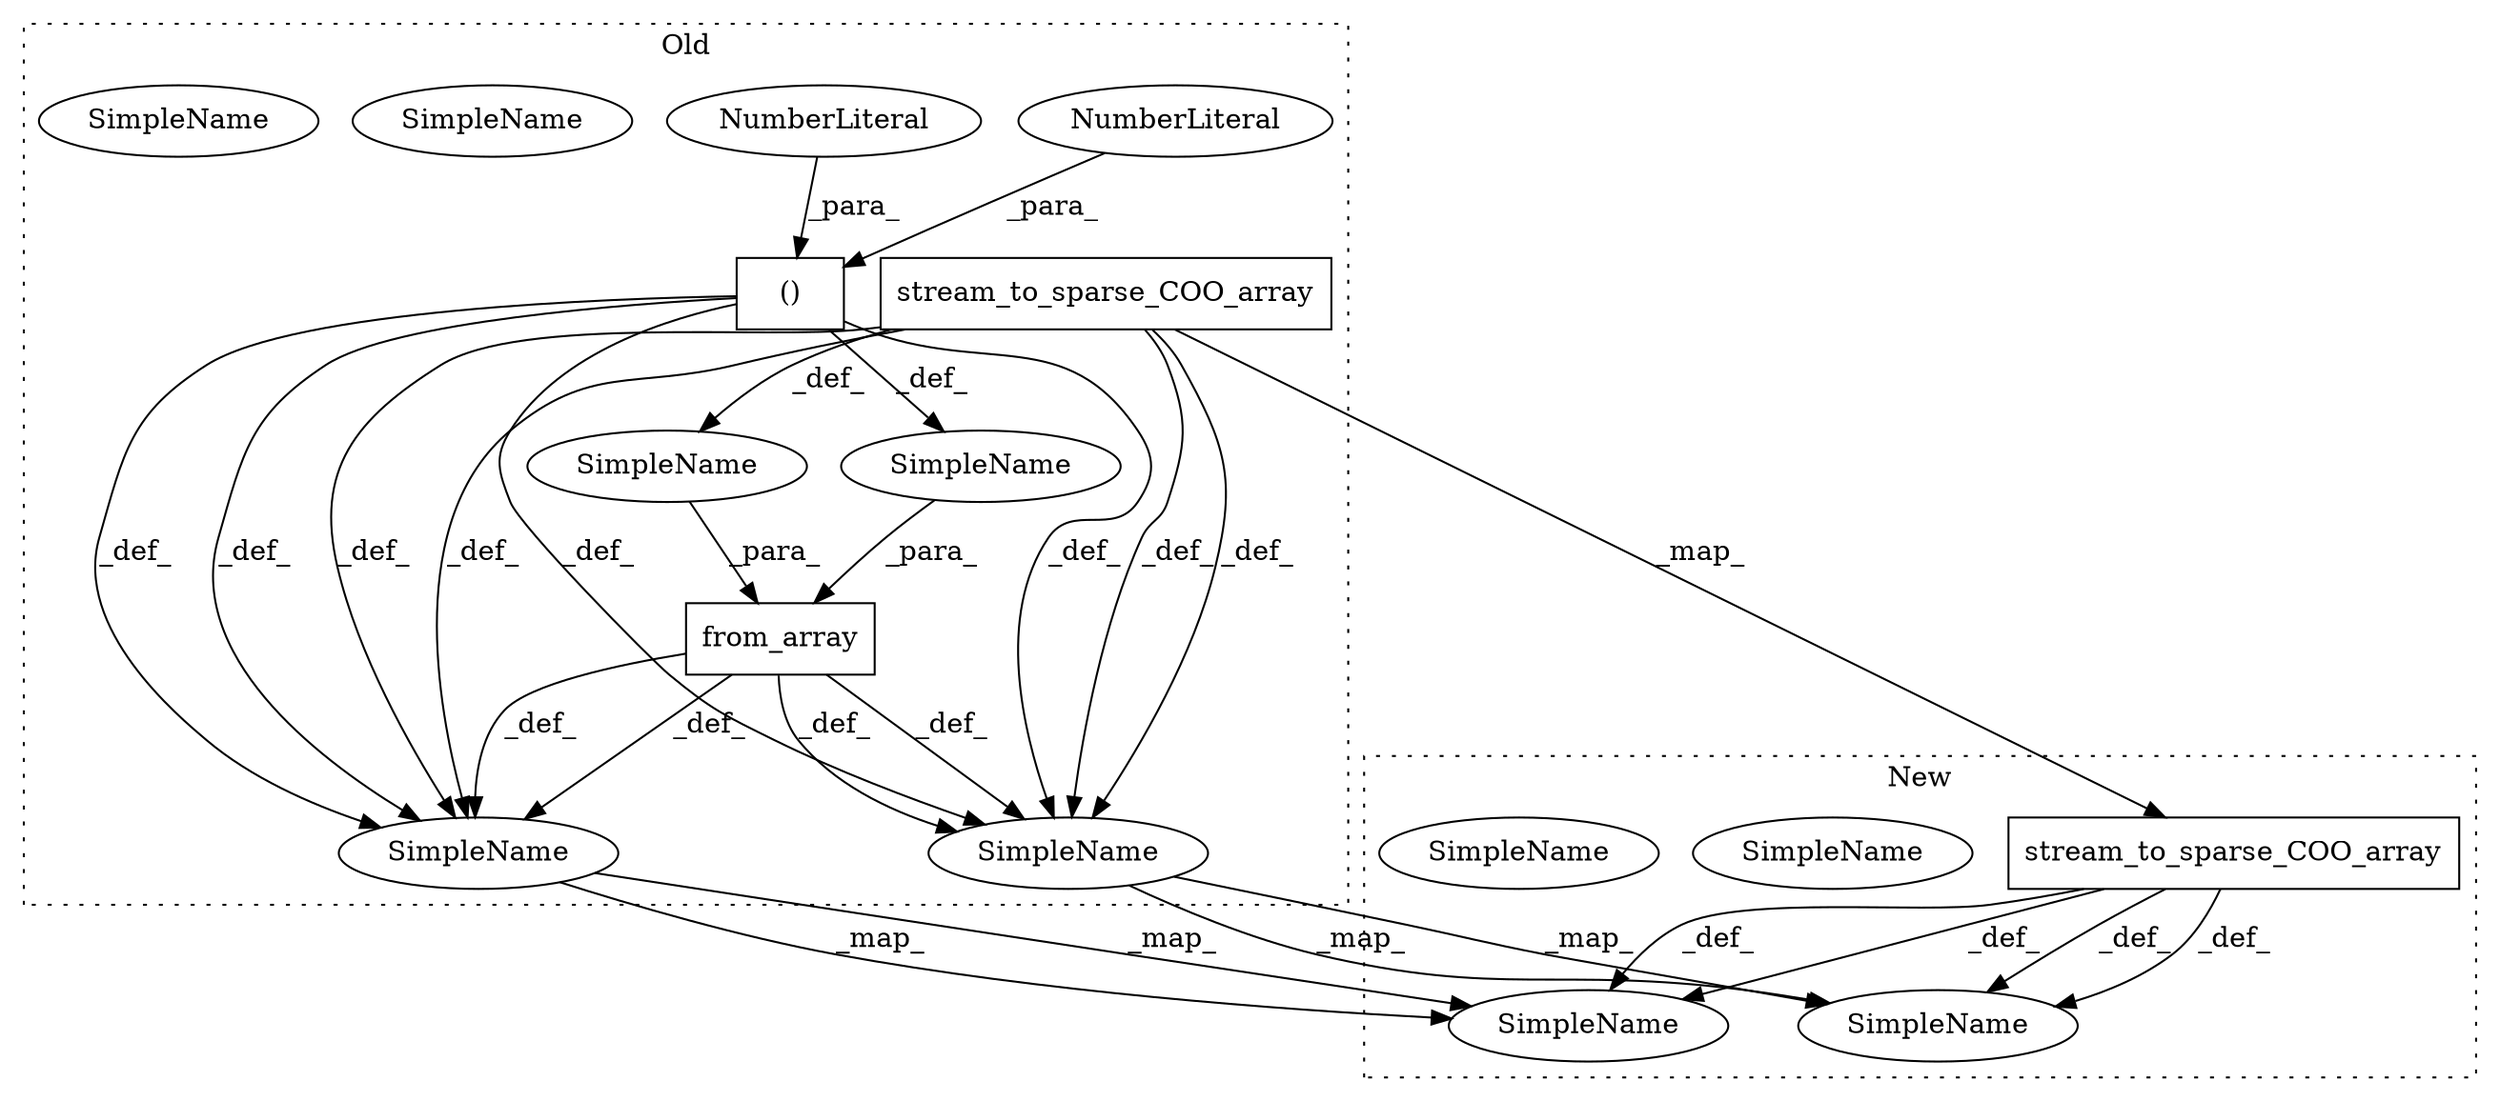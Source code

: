 digraph G {
subgraph cluster0 {
1 [label="stream_to_sparse_COO_array" a="32" s="1866,1933" l="27,1" shape="box"];
3 [label="SimpleName" a="42" s="" l="" shape="ellipse"];
4 [label="from_array" a="32" s="1855,1985" l="11,2" shape="box"];
5 [label="()" a="106" s="1942" l="43" shape="box"];
6 [label="NumberLiteral" a="34" s="1956" l="1" shape="ellipse"];
7 [label="NumberLiteral" a="34" s="1970" l="1" shape="ellipse"];
8 [label="SimpleName" a="42" s="1839" l="4" shape="ellipse"];
11 [label="SimpleName" a="42" s="1839" l="4" shape="ellipse"];
12 [label="SimpleName" a="42" s="1995" l="4" shape="ellipse"];
15 [label="SimpleName" a="42" s="1995" l="4" shape="ellipse"];
16 [label="SimpleName" a="42" s="" l="" shape="ellipse"];
label = "Old";
style="dotted";
}
subgraph cluster1 {
2 [label="stream_to_sparse_COO_array" a="32" s="1694,1761" l="27,1" shape="box"];
9 [label="SimpleName" a="42" s="1689" l="4" shape="ellipse"];
10 [label="SimpleName" a="42" s="1689" l="4" shape="ellipse"];
13 [label="SimpleName" a="42" s="1770" l="4" shape="ellipse"];
14 [label="SimpleName" a="42" s="1770" l="4" shape="ellipse"];
label = "New";
style="dotted";
}
1 -> 3 [label="_def_"];
1 -> 2 [label="_map_"];
1 -> 11 [label="_def_"];
1 -> 11 [label="_def_"];
1 -> 15 [label="_def_"];
1 -> 15 [label="_def_"];
2 -> 10 [label="_def_"];
2 -> 10 [label="_def_"];
2 -> 14 [label="_def_"];
2 -> 14 [label="_def_"];
3 -> 4 [label="_para_"];
4 -> 15 [label="_def_"];
4 -> 11 [label="_def_"];
4 -> 11 [label="_def_"];
4 -> 15 [label="_def_"];
5 -> 11 [label="_def_"];
5 -> 11 [label="_def_"];
5 -> 15 [label="_def_"];
5 -> 16 [label="_def_"];
5 -> 15 [label="_def_"];
6 -> 5 [label="_para_"];
7 -> 5 [label="_para_"];
11 -> 10 [label="_map_"];
11 -> 10 [label="_map_"];
15 -> 14 [label="_map_"];
15 -> 14 [label="_map_"];
16 -> 4 [label="_para_"];
}